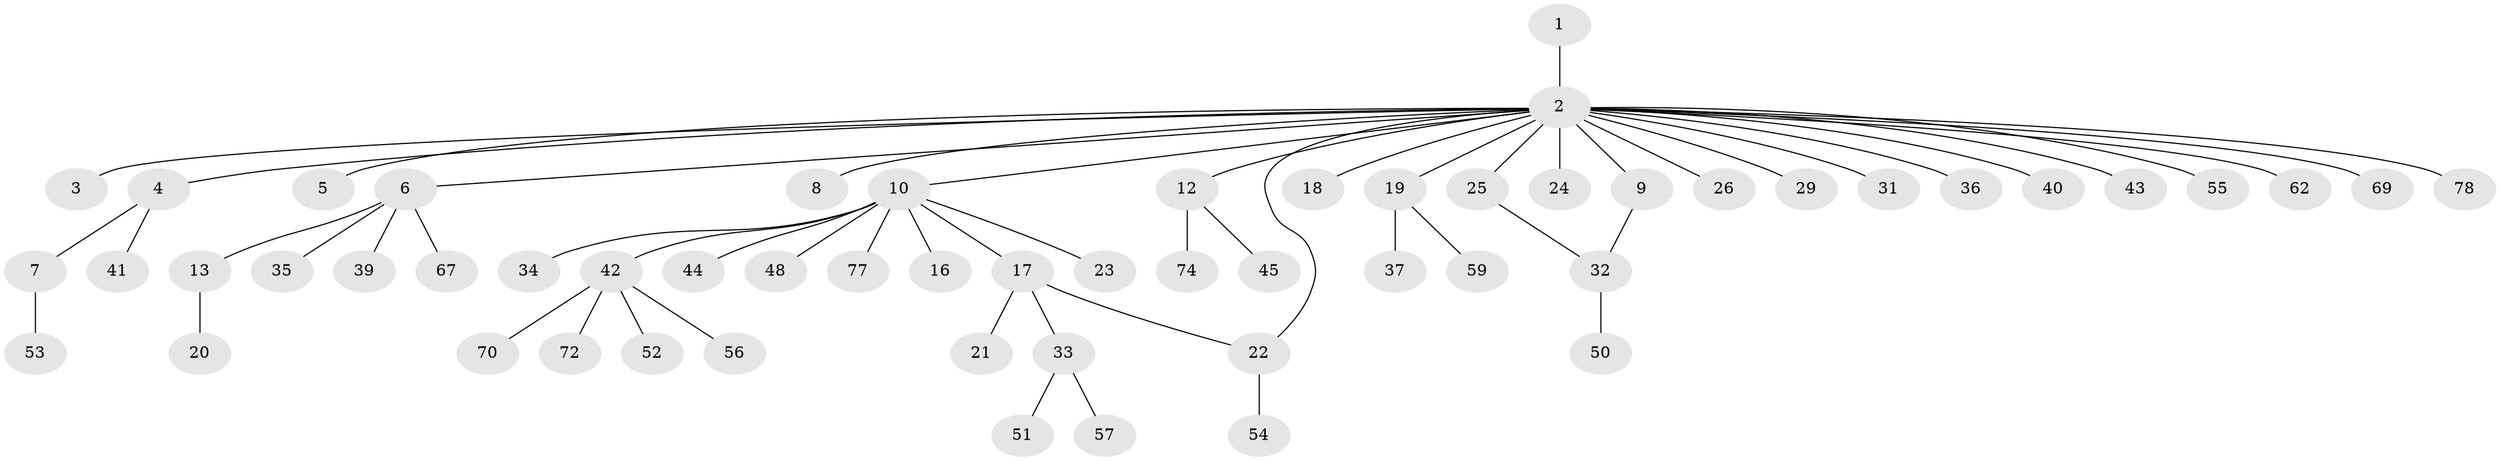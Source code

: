 // original degree distribution, {1: 0.6538461538461539, 22: 0.01282051282051282, 3: 0.0641025641025641, 6: 0.02564102564102564, 2: 0.14102564102564102, 7: 0.01282051282051282, 4: 0.07692307692307693, 5: 0.01282051282051282}
// Generated by graph-tools (version 1.1) at 2025/41/03/06/25 10:41:49]
// undirected, 56 vertices, 57 edges
graph export_dot {
graph [start="1"]
  node [color=gray90,style=filled];
  1;
  2 [super="+14"];
  3;
  4;
  5;
  6 [super="+15"];
  7 [super="+63"];
  8;
  9;
  10 [super="+11"];
  12 [super="+38"];
  13 [super="+27"];
  16 [super="+28"];
  17 [super="+30"];
  18;
  19 [super="+46"];
  20 [super="+61"];
  21;
  22 [super="+64"];
  23;
  24 [super="+58"];
  25 [super="+68"];
  26 [super="+76"];
  29;
  31;
  32 [super="+60"];
  33 [super="+49"];
  34;
  35;
  36 [super="+71"];
  37;
  39;
  40;
  41;
  42 [super="+47"];
  43;
  44;
  45 [super="+65"];
  48;
  50;
  51;
  52;
  53;
  54;
  55;
  56 [super="+73"];
  57;
  59 [super="+66"];
  62;
  67;
  69;
  70;
  72 [super="+75"];
  74;
  77;
  78;
  1 -- 2;
  2 -- 3;
  2 -- 4;
  2 -- 5;
  2 -- 6;
  2 -- 8;
  2 -- 9;
  2 -- 10;
  2 -- 12;
  2 -- 18;
  2 -- 22;
  2 -- 24;
  2 -- 25;
  2 -- 29;
  2 -- 31;
  2 -- 36;
  2 -- 40;
  2 -- 43;
  2 -- 55;
  2 -- 69;
  2 -- 78;
  2 -- 19;
  2 -- 26;
  2 -- 62;
  4 -- 7;
  4 -- 41;
  6 -- 13;
  6 -- 35;
  6 -- 39;
  6 -- 67;
  7 -- 53;
  9 -- 32;
  10 -- 16;
  10 -- 34;
  10 -- 42;
  10 -- 44;
  10 -- 48;
  10 -- 17;
  10 -- 77;
  10 -- 23;
  12 -- 45;
  12 -- 74;
  13 -- 20;
  17 -- 21;
  17 -- 22;
  17 -- 33;
  19 -- 37;
  19 -- 59;
  22 -- 54;
  25 -- 32;
  32 -- 50;
  33 -- 51;
  33 -- 57;
  42 -- 52;
  42 -- 56;
  42 -- 70;
  42 -- 72;
}
